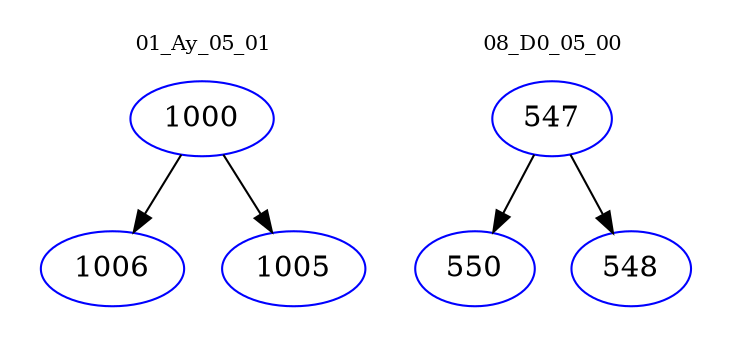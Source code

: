 digraph{
subgraph cluster_0 {
color = white
label = "01_Ay_05_01";
fontsize=10;
T0_1000 [label="1000", color="blue"]
T0_1000 -> T0_1006 [color="black"]
T0_1006 [label="1006", color="blue"]
T0_1000 -> T0_1005 [color="black"]
T0_1005 [label="1005", color="blue"]
}
subgraph cluster_1 {
color = white
label = "08_D0_05_00";
fontsize=10;
T1_547 [label="547", color="blue"]
T1_547 -> T1_550 [color="black"]
T1_550 [label="550", color="blue"]
T1_547 -> T1_548 [color="black"]
T1_548 [label="548", color="blue"]
}
}
